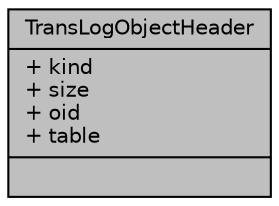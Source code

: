 digraph "TransLogObjectHeader"
{
 // INTERACTIVE_SVG=YES
 // LATEX_PDF_SIZE
  edge [fontname="Helvetica",fontsize="10",labelfontname="Helvetica",labelfontsize="10"];
  node [fontname="Helvetica",fontsize="10",shape=record];
  Node1 [label="{TransLogObjectHeader\n|+ kind\l+ size\l+ oid\l+ table\l|}",height=0.2,width=0.4,color="black", fillcolor="grey75", style="filled", fontcolor="black",tooltip=" "];
}
